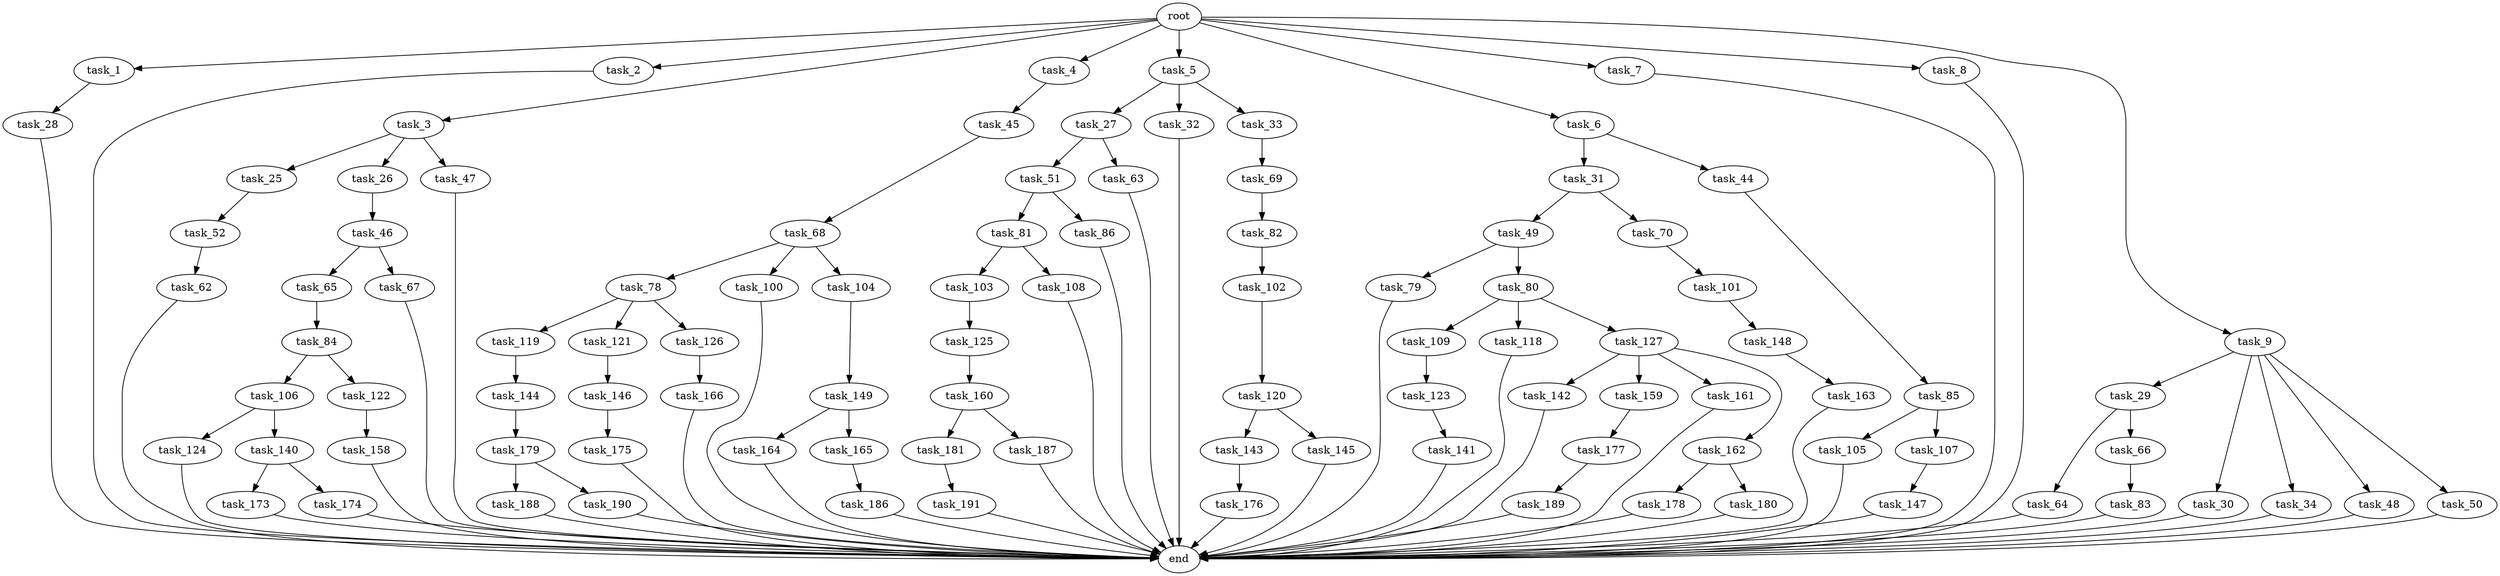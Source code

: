 digraph G {
  root [size="0.000000"];
  task_1 [size="102.400000"];
  task_2 [size="102.400000"];
  task_3 [size="102.400000"];
  task_4 [size="102.400000"];
  task_5 [size="102.400000"];
  task_6 [size="102.400000"];
  task_7 [size="102.400000"];
  task_8 [size="102.400000"];
  task_9 [size="102.400000"];
  task_25 [size="42090679500.800003"];
  task_26 [size="42090679500.800003"];
  task_27 [size="7730941132.800000"];
  task_28 [size="13743895347.200001"];
  task_29 [size="7730941132.800000"];
  task_30 [size="7730941132.800000"];
  task_31 [size="42090679500.800003"];
  task_32 [size="7730941132.800000"];
  task_33 [size="7730941132.800000"];
  task_34 [size="7730941132.800000"];
  task_44 [size="42090679500.800003"];
  task_45 [size="54975581388.800003"];
  task_46 [size="42090679500.800003"];
  task_47 [size="42090679500.800003"];
  task_48 [size="7730941132.800000"];
  task_49 [size="21474836480.000000"];
  task_50 [size="7730941132.800000"];
  task_51 [size="3435973836.800000"];
  task_52 [size="42090679500.800003"];
  task_62 [size="69578470195.199997"];
  task_63 [size="3435973836.800000"];
  task_64 [size="3435973836.800000"];
  task_65 [size="54975581388.800003"];
  task_66 [size="3435973836.800000"];
  task_67 [size="54975581388.800003"];
  task_68 [size="21474836480.000000"];
  task_69 [size="3435973836.800000"];
  task_70 [size="21474836480.000000"];
  task_78 [size="42090679500.800003"];
  task_79 [size="30923764531.200001"];
  task_80 [size="30923764531.200001"];
  task_81 [size="30923764531.200001"];
  task_82 [size="42090679500.800003"];
  task_83 [size="69578470195.199997"];
  task_84 [size="3435973836.800000"];
  task_85 [size="13743895347.200001"];
  task_86 [size="30923764531.200001"];
  task_100 [size="42090679500.800003"];
  task_101 [size="7730941132.800000"];
  task_102 [size="21474836480.000000"];
  task_103 [size="21474836480.000000"];
  task_104 [size="42090679500.800003"];
  task_105 [size="69578470195.199997"];
  task_106 [size="3435973836.800000"];
  task_107 [size="69578470195.199997"];
  task_108 [size="21474836480.000000"];
  task_109 [size="42090679500.800003"];
  task_118 [size="42090679500.800003"];
  task_119 [size="13743895347.200001"];
  task_120 [size="13743895347.200001"];
  task_121 [size="13743895347.200001"];
  task_122 [size="3435973836.800000"];
  task_123 [size="7730941132.800000"];
  task_124 [size="3435973836.800000"];
  task_125 [size="13743895347.200001"];
  task_126 [size="13743895347.200001"];
  task_127 [size="42090679500.800003"];
  task_140 [size="3435973836.800000"];
  task_141 [size="54975581388.800003"];
  task_142 [size="3435973836.800000"];
  task_143 [size="69578470195.199997"];
  task_144 [size="85899345920.000000"];
  task_145 [size="69578470195.199997"];
  task_146 [size="69578470195.199997"];
  task_147 [size="69578470195.199997"];
  task_148 [size="21474836480.000000"];
  task_149 [size="69578470195.199997"];
  task_158 [size="42090679500.800003"];
  task_159 [size="3435973836.800000"];
  task_160 [size="54975581388.800003"];
  task_161 [size="3435973836.800000"];
  task_162 [size="3435973836.800000"];
  task_163 [size="3435973836.800000"];
  task_164 [size="7730941132.800000"];
  task_165 [size="7730941132.800000"];
  task_166 [size="7730941132.800000"];
  task_173 [size="21474836480.000000"];
  task_174 [size="21474836480.000000"];
  task_175 [size="42090679500.800003"];
  task_176 [size="69578470195.199997"];
  task_177 [size="7730941132.800000"];
  task_178 [size="42090679500.800003"];
  task_179 [size="7730941132.800000"];
  task_180 [size="42090679500.800003"];
  task_181 [size="30923764531.200001"];
  task_186 [size="21474836480.000000"];
  task_187 [size="30923764531.200001"];
  task_188 [size="69578470195.199997"];
  task_189 [size="3435973836.800000"];
  task_190 [size="69578470195.199997"];
  task_191 [size="21474836480.000000"];
  end [size="0.000000"];

  root -> task_1 [size="1.000000"];
  root -> task_2 [size="1.000000"];
  root -> task_3 [size="1.000000"];
  root -> task_4 [size="1.000000"];
  root -> task_5 [size="1.000000"];
  root -> task_6 [size="1.000000"];
  root -> task_7 [size="1.000000"];
  root -> task_8 [size="1.000000"];
  root -> task_9 [size="1.000000"];
  task_1 -> task_28 [size="134217728.000000"];
  task_2 -> end [size="1.000000"];
  task_3 -> task_25 [size="411041792.000000"];
  task_3 -> task_26 [size="411041792.000000"];
  task_3 -> task_47 [size="411041792.000000"];
  task_4 -> task_45 [size="536870912.000000"];
  task_5 -> task_27 [size="75497472.000000"];
  task_5 -> task_32 [size="75497472.000000"];
  task_5 -> task_33 [size="75497472.000000"];
  task_6 -> task_31 [size="411041792.000000"];
  task_6 -> task_44 [size="411041792.000000"];
  task_7 -> end [size="1.000000"];
  task_8 -> end [size="1.000000"];
  task_9 -> task_29 [size="75497472.000000"];
  task_9 -> task_30 [size="75497472.000000"];
  task_9 -> task_34 [size="75497472.000000"];
  task_9 -> task_48 [size="75497472.000000"];
  task_9 -> task_50 [size="75497472.000000"];
  task_25 -> task_52 [size="411041792.000000"];
  task_26 -> task_46 [size="411041792.000000"];
  task_27 -> task_51 [size="33554432.000000"];
  task_27 -> task_63 [size="33554432.000000"];
  task_28 -> end [size="1.000000"];
  task_29 -> task_64 [size="33554432.000000"];
  task_29 -> task_66 [size="33554432.000000"];
  task_30 -> end [size="1.000000"];
  task_31 -> task_49 [size="209715200.000000"];
  task_31 -> task_70 [size="209715200.000000"];
  task_32 -> end [size="1.000000"];
  task_33 -> task_69 [size="33554432.000000"];
  task_34 -> end [size="1.000000"];
  task_44 -> task_85 [size="134217728.000000"];
  task_45 -> task_68 [size="209715200.000000"];
  task_46 -> task_65 [size="536870912.000000"];
  task_46 -> task_67 [size="536870912.000000"];
  task_47 -> end [size="1.000000"];
  task_48 -> end [size="1.000000"];
  task_49 -> task_79 [size="301989888.000000"];
  task_49 -> task_80 [size="301989888.000000"];
  task_50 -> end [size="1.000000"];
  task_51 -> task_81 [size="301989888.000000"];
  task_51 -> task_86 [size="301989888.000000"];
  task_52 -> task_62 [size="679477248.000000"];
  task_62 -> end [size="1.000000"];
  task_63 -> end [size="1.000000"];
  task_64 -> end [size="1.000000"];
  task_65 -> task_84 [size="33554432.000000"];
  task_66 -> task_83 [size="679477248.000000"];
  task_67 -> end [size="1.000000"];
  task_68 -> task_78 [size="411041792.000000"];
  task_68 -> task_100 [size="411041792.000000"];
  task_68 -> task_104 [size="411041792.000000"];
  task_69 -> task_82 [size="411041792.000000"];
  task_70 -> task_101 [size="75497472.000000"];
  task_78 -> task_119 [size="134217728.000000"];
  task_78 -> task_121 [size="134217728.000000"];
  task_78 -> task_126 [size="134217728.000000"];
  task_79 -> end [size="1.000000"];
  task_80 -> task_109 [size="411041792.000000"];
  task_80 -> task_118 [size="411041792.000000"];
  task_80 -> task_127 [size="411041792.000000"];
  task_81 -> task_103 [size="209715200.000000"];
  task_81 -> task_108 [size="209715200.000000"];
  task_82 -> task_102 [size="209715200.000000"];
  task_83 -> end [size="1.000000"];
  task_84 -> task_106 [size="33554432.000000"];
  task_84 -> task_122 [size="33554432.000000"];
  task_85 -> task_105 [size="679477248.000000"];
  task_85 -> task_107 [size="679477248.000000"];
  task_86 -> end [size="1.000000"];
  task_100 -> end [size="1.000000"];
  task_101 -> task_148 [size="209715200.000000"];
  task_102 -> task_120 [size="134217728.000000"];
  task_103 -> task_125 [size="134217728.000000"];
  task_104 -> task_149 [size="679477248.000000"];
  task_105 -> end [size="1.000000"];
  task_106 -> task_124 [size="33554432.000000"];
  task_106 -> task_140 [size="33554432.000000"];
  task_107 -> task_147 [size="679477248.000000"];
  task_108 -> end [size="1.000000"];
  task_109 -> task_123 [size="75497472.000000"];
  task_118 -> end [size="1.000000"];
  task_119 -> task_144 [size="838860800.000000"];
  task_120 -> task_143 [size="679477248.000000"];
  task_120 -> task_145 [size="679477248.000000"];
  task_121 -> task_146 [size="679477248.000000"];
  task_122 -> task_158 [size="411041792.000000"];
  task_123 -> task_141 [size="536870912.000000"];
  task_124 -> end [size="1.000000"];
  task_125 -> task_160 [size="536870912.000000"];
  task_126 -> task_166 [size="75497472.000000"];
  task_127 -> task_142 [size="33554432.000000"];
  task_127 -> task_159 [size="33554432.000000"];
  task_127 -> task_161 [size="33554432.000000"];
  task_127 -> task_162 [size="33554432.000000"];
  task_140 -> task_173 [size="209715200.000000"];
  task_140 -> task_174 [size="209715200.000000"];
  task_141 -> end [size="1.000000"];
  task_142 -> end [size="1.000000"];
  task_143 -> task_176 [size="679477248.000000"];
  task_144 -> task_179 [size="75497472.000000"];
  task_145 -> end [size="1.000000"];
  task_146 -> task_175 [size="411041792.000000"];
  task_147 -> end [size="1.000000"];
  task_148 -> task_163 [size="33554432.000000"];
  task_149 -> task_164 [size="75497472.000000"];
  task_149 -> task_165 [size="75497472.000000"];
  task_158 -> end [size="1.000000"];
  task_159 -> task_177 [size="75497472.000000"];
  task_160 -> task_181 [size="301989888.000000"];
  task_160 -> task_187 [size="301989888.000000"];
  task_161 -> end [size="1.000000"];
  task_162 -> task_178 [size="411041792.000000"];
  task_162 -> task_180 [size="411041792.000000"];
  task_163 -> end [size="1.000000"];
  task_164 -> end [size="1.000000"];
  task_165 -> task_186 [size="209715200.000000"];
  task_166 -> end [size="1.000000"];
  task_173 -> end [size="1.000000"];
  task_174 -> end [size="1.000000"];
  task_175 -> end [size="1.000000"];
  task_176 -> end [size="1.000000"];
  task_177 -> task_189 [size="33554432.000000"];
  task_178 -> end [size="1.000000"];
  task_179 -> task_188 [size="679477248.000000"];
  task_179 -> task_190 [size="679477248.000000"];
  task_180 -> end [size="1.000000"];
  task_181 -> task_191 [size="209715200.000000"];
  task_186 -> end [size="1.000000"];
  task_187 -> end [size="1.000000"];
  task_188 -> end [size="1.000000"];
  task_189 -> end [size="1.000000"];
  task_190 -> end [size="1.000000"];
  task_191 -> end [size="1.000000"];
}
